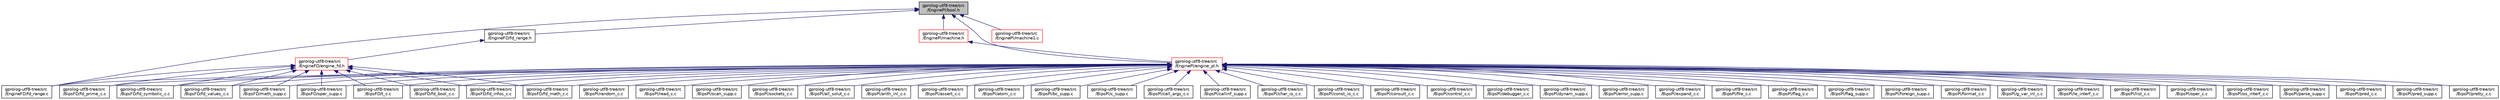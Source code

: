 digraph "gprolog-utf8-tree/src/EnginePl/bool.h"
{
  edge [fontname="Helvetica",fontsize="10",labelfontname="Helvetica",labelfontsize="10"];
  node [fontname="Helvetica",fontsize="10",shape=record];
  Node1 [label="gprolog-utf8-tree/src\l/EnginePl/bool.h",height=0.2,width=0.4,color="black", fillcolor="grey75", style="filled", fontcolor="black"];
  Node1 -> Node2 [dir="back",color="midnightblue",fontsize="10",style="solid",fontname="Helvetica"];
  Node2 [label="gprolog-utf8-tree/src\l/EngineFD/fd_range.h",height=0.2,width=0.4,color="black", fillcolor="white", style="filled",URL="$fd__range_8h.html"];
  Node2 -> Node3 [dir="back",color="midnightblue",fontsize="10",style="solid",fontname="Helvetica"];
  Node3 [label="gprolog-utf8-tree/src\l/EngineFD/engine_fd.h",height=0.2,width=0.4,color="red", fillcolor="white", style="filled",URL="$engine__fd_8h.html"];
  Node3 -> Node4 [dir="back",color="midnightblue",fontsize="10",style="solid",fontname="Helvetica"];
  Node4 [label="gprolog-utf8-tree/src\l/BipsFD/fd_bool_c.c",height=0.2,width=0.4,color="black", fillcolor="white", style="filled",URL="$fd__bool__c_8c.html"];
  Node3 -> Node5 [dir="back",color="midnightblue",fontsize="10",style="solid",fontname="Helvetica"];
  Node5 [label="gprolog-utf8-tree/src\l/BipsFD/fd_infos_c.c",height=0.2,width=0.4,color="black", fillcolor="white", style="filled",URL="$fd__infos__c_8c.html"];
  Node3 -> Node6 [dir="back",color="midnightblue",fontsize="10",style="solid",fontname="Helvetica"];
  Node6 [label="gprolog-utf8-tree/src\l/BipsFD/fd_math_c.c",height=0.2,width=0.4,color="black", fillcolor="white", style="filled",URL="$fd__math__c_8c.html"];
  Node3 -> Node7 [dir="back",color="midnightblue",fontsize="10",style="solid",fontname="Helvetica"];
  Node7 [label="gprolog-utf8-tree/src\l/BipsFD/fd_prime_c.c",height=0.2,width=0.4,color="black", fillcolor="white", style="filled",URL="$fd__prime__c_8c.html"];
  Node3 -> Node8 [dir="back",color="midnightblue",fontsize="10",style="solid",fontname="Helvetica"];
  Node8 [label="gprolog-utf8-tree/src\l/BipsFD/fd_symbolic_c.c",height=0.2,width=0.4,color="black", fillcolor="white", style="filled",URL="$fd__symbolic__c_8c.html"];
  Node3 -> Node9 [dir="back",color="midnightblue",fontsize="10",style="solid",fontname="Helvetica"];
  Node9 [label="gprolog-utf8-tree/src\l/BipsFD/fd_values_c.c",height=0.2,width=0.4,color="black", fillcolor="white", style="filled",URL="$fd__values__c_8c.html"];
  Node3 -> Node10 [dir="back",color="midnightblue",fontsize="10",style="solid",fontname="Helvetica"];
  Node10 [label="gprolog-utf8-tree/src\l/BipsFD/math_supp.c",height=0.2,width=0.4,color="black", fillcolor="white", style="filled",URL="$math__supp_8c.html"];
  Node3 -> Node11 [dir="back",color="midnightblue",fontsize="10",style="solid",fontname="Helvetica"];
  Node11 [label="gprolog-utf8-tree/src\l/BipsFD/oper_supp.c",height=0.2,width=0.4,color="black", fillcolor="white", style="filled",URL="$oper__supp_8c.html"];
  Node3 -> Node12 [dir="back",color="midnightblue",fontsize="10",style="solid",fontname="Helvetica"];
  Node12 [label="gprolog-utf8-tree/src\l/BipsFD/t_c.c",height=0.2,width=0.4,color="black", fillcolor="white", style="filled",URL="$BipsFD_2t__c_8c.html"];
  Node3 -> Node13 [dir="back",color="midnightblue",fontsize="10",style="solid",fontname="Helvetica"];
  Node13 [label="gprolog-utf8-tree/src\l/EngineFD/fd_range.c",height=0.2,width=0.4,color="black", fillcolor="white", style="filled",URL="$fd__range_8c.html"];
  Node1 -> Node13 [dir="back",color="midnightblue",fontsize="10",style="solid",fontname="Helvetica"];
  Node1 -> Node14 [dir="back",color="midnightblue",fontsize="10",style="solid",fontname="Helvetica"];
  Node14 [label="gprolog-utf8-tree/src\l/EnginePl/engine_pl.h",height=0.2,width=0.4,color="red", fillcolor="white", style="filled",URL="$engine__pl_8h.html"];
  Node14 -> Node4 [dir="back",color="midnightblue",fontsize="10",style="solid",fontname="Helvetica"];
  Node14 -> Node5 [dir="back",color="midnightblue",fontsize="10",style="solid",fontname="Helvetica"];
  Node14 -> Node6 [dir="back",color="midnightblue",fontsize="10",style="solid",fontname="Helvetica"];
  Node14 -> Node7 [dir="back",color="midnightblue",fontsize="10",style="solid",fontname="Helvetica"];
  Node14 -> Node8 [dir="back",color="midnightblue",fontsize="10",style="solid",fontname="Helvetica"];
  Node14 -> Node9 [dir="back",color="midnightblue",fontsize="10",style="solid",fontname="Helvetica"];
  Node14 -> Node10 [dir="back",color="midnightblue",fontsize="10",style="solid",fontname="Helvetica"];
  Node14 -> Node11 [dir="back",color="midnightblue",fontsize="10",style="solid",fontname="Helvetica"];
  Node14 -> Node12 [dir="back",color="midnightblue",fontsize="10",style="solid",fontname="Helvetica"];
  Node14 -> Node15 [dir="back",color="midnightblue",fontsize="10",style="solid",fontname="Helvetica"];
  Node15 [label="gprolog-utf8-tree/src\l/BipsPl/all_solut_c.c",height=0.2,width=0.4,color="black", fillcolor="white", style="filled",URL="$all__solut__c_8c.html"];
  Node14 -> Node16 [dir="back",color="midnightblue",fontsize="10",style="solid",fontname="Helvetica"];
  Node16 [label="gprolog-utf8-tree/src\l/BipsPl/arith_inl_c.c",height=0.2,width=0.4,color="black", fillcolor="white", style="filled",URL="$arith__inl__c_8c.html"];
  Node14 -> Node17 [dir="back",color="midnightblue",fontsize="10",style="solid",fontname="Helvetica"];
  Node17 [label="gprolog-utf8-tree/src\l/BipsPl/assert_c.c",height=0.2,width=0.4,color="black", fillcolor="white", style="filled",URL="$assert__c_8c.html"];
  Node14 -> Node18 [dir="back",color="midnightblue",fontsize="10",style="solid",fontname="Helvetica"];
  Node18 [label="gprolog-utf8-tree/src\l/BipsPl/atom_c.c",height=0.2,width=0.4,color="black", fillcolor="white", style="filled",URL="$atom__c_8c.html"];
  Node14 -> Node19 [dir="back",color="midnightblue",fontsize="10",style="solid",fontname="Helvetica"];
  Node19 [label="gprolog-utf8-tree/src\l/BipsPl/bc_supp.c",height=0.2,width=0.4,color="black", fillcolor="white", style="filled",URL="$bc__supp_8c.html"];
  Node14 -> Node20 [dir="back",color="midnightblue",fontsize="10",style="solid",fontname="Helvetica"];
  Node20 [label="gprolog-utf8-tree/src\l/BipsPl/c_supp.c",height=0.2,width=0.4,color="black", fillcolor="white", style="filled",URL="$c__supp_8c.html"];
  Node14 -> Node21 [dir="back",color="midnightblue",fontsize="10",style="solid",fontname="Helvetica"];
  Node21 [label="gprolog-utf8-tree/src\l/BipsPl/call_args_c.c",height=0.2,width=0.4,color="black", fillcolor="white", style="filled",URL="$call__args__c_8c.html"];
  Node14 -> Node22 [dir="back",color="midnightblue",fontsize="10",style="solid",fontname="Helvetica"];
  Node22 [label="gprolog-utf8-tree/src\l/BipsPl/callinf_supp.c",height=0.2,width=0.4,color="black", fillcolor="white", style="filled",URL="$callinf__supp_8c.html"];
  Node14 -> Node23 [dir="back",color="midnightblue",fontsize="10",style="solid",fontname="Helvetica"];
  Node23 [label="gprolog-utf8-tree/src\l/BipsPl/char_io_c.c",height=0.2,width=0.4,color="black", fillcolor="white", style="filled",URL="$char__io__c_8c.html"];
  Node14 -> Node24 [dir="back",color="midnightblue",fontsize="10",style="solid",fontname="Helvetica"];
  Node24 [label="gprolog-utf8-tree/src\l/BipsPl/const_io_c.c",height=0.2,width=0.4,color="black", fillcolor="white", style="filled",URL="$const__io__c_8c.html"];
  Node14 -> Node25 [dir="back",color="midnightblue",fontsize="10",style="solid",fontname="Helvetica"];
  Node25 [label="gprolog-utf8-tree/src\l/BipsPl/consult_c.c",height=0.2,width=0.4,color="black", fillcolor="white", style="filled",URL="$consult__c_8c.html"];
  Node14 -> Node26 [dir="back",color="midnightblue",fontsize="10",style="solid",fontname="Helvetica"];
  Node26 [label="gprolog-utf8-tree/src\l/BipsPl/control_c.c",height=0.2,width=0.4,color="black", fillcolor="white", style="filled",URL="$control__c_8c.html"];
  Node14 -> Node27 [dir="back",color="midnightblue",fontsize="10",style="solid",fontname="Helvetica"];
  Node27 [label="gprolog-utf8-tree/src\l/BipsPl/debugger_c.c",height=0.2,width=0.4,color="black", fillcolor="white", style="filled",URL="$debugger__c_8c.html"];
  Node14 -> Node28 [dir="back",color="midnightblue",fontsize="10",style="solid",fontname="Helvetica"];
  Node28 [label="gprolog-utf8-tree/src\l/BipsPl/dynam_supp.c",height=0.2,width=0.4,color="black", fillcolor="white", style="filled",URL="$dynam__supp_8c.html"];
  Node14 -> Node29 [dir="back",color="midnightblue",fontsize="10",style="solid",fontname="Helvetica"];
  Node29 [label="gprolog-utf8-tree/src\l/BipsPl/error_supp.c",height=0.2,width=0.4,color="black", fillcolor="white", style="filled",URL="$error__supp_8c.html"];
  Node14 -> Node30 [dir="back",color="midnightblue",fontsize="10",style="solid",fontname="Helvetica"];
  Node30 [label="gprolog-utf8-tree/src\l/BipsPl/expand_c.c",height=0.2,width=0.4,color="black", fillcolor="white", style="filled",URL="$expand__c_8c.html"];
  Node14 -> Node31 [dir="back",color="midnightblue",fontsize="10",style="solid",fontname="Helvetica"];
  Node31 [label="gprolog-utf8-tree/src\l/BipsPl/file_c.c",height=0.2,width=0.4,color="black", fillcolor="white", style="filled",URL="$file__c_8c.html"];
  Node14 -> Node32 [dir="back",color="midnightblue",fontsize="10",style="solid",fontname="Helvetica"];
  Node32 [label="gprolog-utf8-tree/src\l/BipsPl/flag_c.c",height=0.2,width=0.4,color="black", fillcolor="white", style="filled",URL="$flag__c_8c.html"];
  Node14 -> Node33 [dir="back",color="midnightblue",fontsize="10",style="solid",fontname="Helvetica"];
  Node33 [label="gprolog-utf8-tree/src\l/BipsPl/flag_supp.c",height=0.2,width=0.4,color="black", fillcolor="white", style="filled",URL="$flag__supp_8c.html"];
  Node14 -> Node34 [dir="back",color="midnightblue",fontsize="10",style="solid",fontname="Helvetica"];
  Node34 [label="gprolog-utf8-tree/src\l/BipsPl/foreign_supp.c",height=0.2,width=0.4,color="black", fillcolor="white", style="filled",URL="$foreign__supp_8c.html"];
  Node14 -> Node35 [dir="back",color="midnightblue",fontsize="10",style="solid",fontname="Helvetica"];
  Node35 [label="gprolog-utf8-tree/src\l/BipsPl/format_c.c",height=0.2,width=0.4,color="black", fillcolor="white", style="filled",URL="$format__c_8c.html"];
  Node14 -> Node36 [dir="back",color="midnightblue",fontsize="10",style="solid",fontname="Helvetica"];
  Node36 [label="gprolog-utf8-tree/src\l/BipsPl/g_var_inl_c.c",height=0.2,width=0.4,color="black", fillcolor="white", style="filled",URL="$g__var__inl__c_8c.html"];
  Node14 -> Node37 [dir="back",color="midnightblue",fontsize="10",style="solid",fontname="Helvetica"];
  Node37 [label="gprolog-utf8-tree/src\l/BipsPl/le_interf_c.c",height=0.2,width=0.4,color="black", fillcolor="white", style="filled",URL="$le__interf__c_8c.html"];
  Node14 -> Node38 [dir="back",color="midnightblue",fontsize="10",style="solid",fontname="Helvetica"];
  Node38 [label="gprolog-utf8-tree/src\l/BipsPl/list_c.c",height=0.2,width=0.4,color="black", fillcolor="white", style="filled",URL="$list__c_8c.html"];
  Node14 -> Node39 [dir="back",color="midnightblue",fontsize="10",style="solid",fontname="Helvetica"];
  Node39 [label="gprolog-utf8-tree/src\l/BipsPl/oper_c.c",height=0.2,width=0.4,color="black", fillcolor="white", style="filled",URL="$oper__c_8c.html"];
  Node14 -> Node40 [dir="back",color="midnightblue",fontsize="10",style="solid",fontname="Helvetica"];
  Node40 [label="gprolog-utf8-tree/src\l/BipsPl/os_interf_c.c",height=0.2,width=0.4,color="black", fillcolor="white", style="filled",URL="$os__interf__c_8c.html"];
  Node14 -> Node41 [dir="back",color="midnightblue",fontsize="10",style="solid",fontname="Helvetica"];
  Node41 [label="gprolog-utf8-tree/src\l/BipsPl/parse_supp.c",height=0.2,width=0.4,color="black", fillcolor="white", style="filled",URL="$parse__supp_8c.html"];
  Node14 -> Node42 [dir="back",color="midnightblue",fontsize="10",style="solid",fontname="Helvetica"];
  Node42 [label="gprolog-utf8-tree/src\l/BipsPl/pred_c.c",height=0.2,width=0.4,color="black", fillcolor="white", style="filled",URL="$pred__c_8c.html"];
  Node14 -> Node43 [dir="back",color="midnightblue",fontsize="10",style="solid",fontname="Helvetica"];
  Node43 [label="gprolog-utf8-tree/src\l/BipsPl/pred_supp.c",height=0.2,width=0.4,color="black", fillcolor="white", style="filled",URL="$pred__supp_8c.html"];
  Node14 -> Node44 [dir="back",color="midnightblue",fontsize="10",style="solid",fontname="Helvetica"];
  Node44 [label="gprolog-utf8-tree/src\l/BipsPl/pretty_c.c",height=0.2,width=0.4,color="black", fillcolor="white", style="filled",URL="$pretty__c_8c.html"];
  Node14 -> Node45 [dir="back",color="midnightblue",fontsize="10",style="solid",fontname="Helvetica"];
  Node45 [label="gprolog-utf8-tree/src\l/BipsPl/random_c.c",height=0.2,width=0.4,color="black", fillcolor="white", style="filled",URL="$random__c_8c.html"];
  Node14 -> Node46 [dir="back",color="midnightblue",fontsize="10",style="solid",fontname="Helvetica"];
  Node46 [label="gprolog-utf8-tree/src\l/BipsPl/read_c.c",height=0.2,width=0.4,color="black", fillcolor="white", style="filled",URL="$read__c_8c.html"];
  Node14 -> Node47 [dir="back",color="midnightblue",fontsize="10",style="solid",fontname="Helvetica"];
  Node47 [label="gprolog-utf8-tree/src\l/BipsPl/scan_supp.c",height=0.2,width=0.4,color="black", fillcolor="white", style="filled",URL="$scan__supp_8c.html"];
  Node14 -> Node48 [dir="back",color="midnightblue",fontsize="10",style="solid",fontname="Helvetica"];
  Node48 [label="gprolog-utf8-tree/src\l/BipsPl/sockets_c.c",height=0.2,width=0.4,color="black", fillcolor="white", style="filled",URL="$sockets__c_8c.html"];
  Node14 -> Node13 [dir="back",color="midnightblue",fontsize="10",style="solid",fontname="Helvetica"];
  Node1 -> Node49 [dir="back",color="midnightblue",fontsize="10",style="solid",fontname="Helvetica"];
  Node49 [label="gprolog-utf8-tree/src\l/EnginePl/machine.h",height=0.2,width=0.4,color="red", fillcolor="white", style="filled",URL="$machine_8h.html"];
  Node49 -> Node14 [dir="back",color="midnightblue",fontsize="10",style="solid",fontname="Helvetica"];
  Node1 -> Node50 [dir="back",color="midnightblue",fontsize="10",style="solid",fontname="Helvetica"];
  Node50 [label="gprolog-utf8-tree/src\l/EnginePl/machine1.c",height=0.2,width=0.4,color="red", fillcolor="white", style="filled",URL="$machine1_8c.html"];
}
